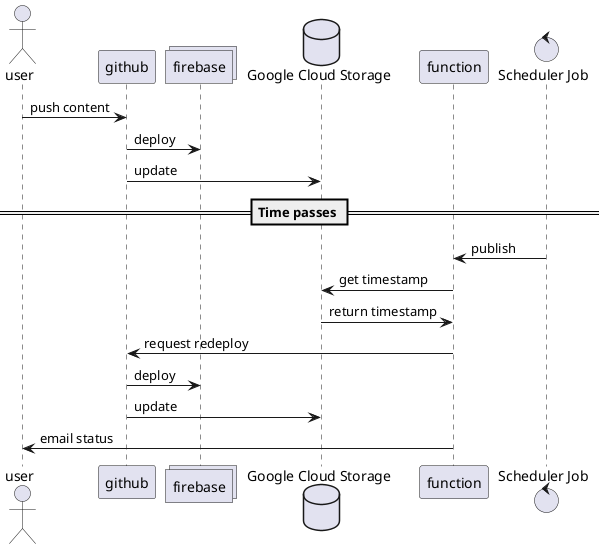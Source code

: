 @startuml

actor user
participant github
collections firebase
database bucket as "Google Cloud Storage"
participant function
control job as "Scheduler Job"



user -> github : push content
github -> firebase : deploy
github -> bucket : update

== Time passes ==

job -> function : publish
function -> bucket : get timestamp
bucket -> function : return timestamp
function -> github : request redeploy
github -> firebase : deploy
github -> bucket : update
function -> user : email status

@enduml

